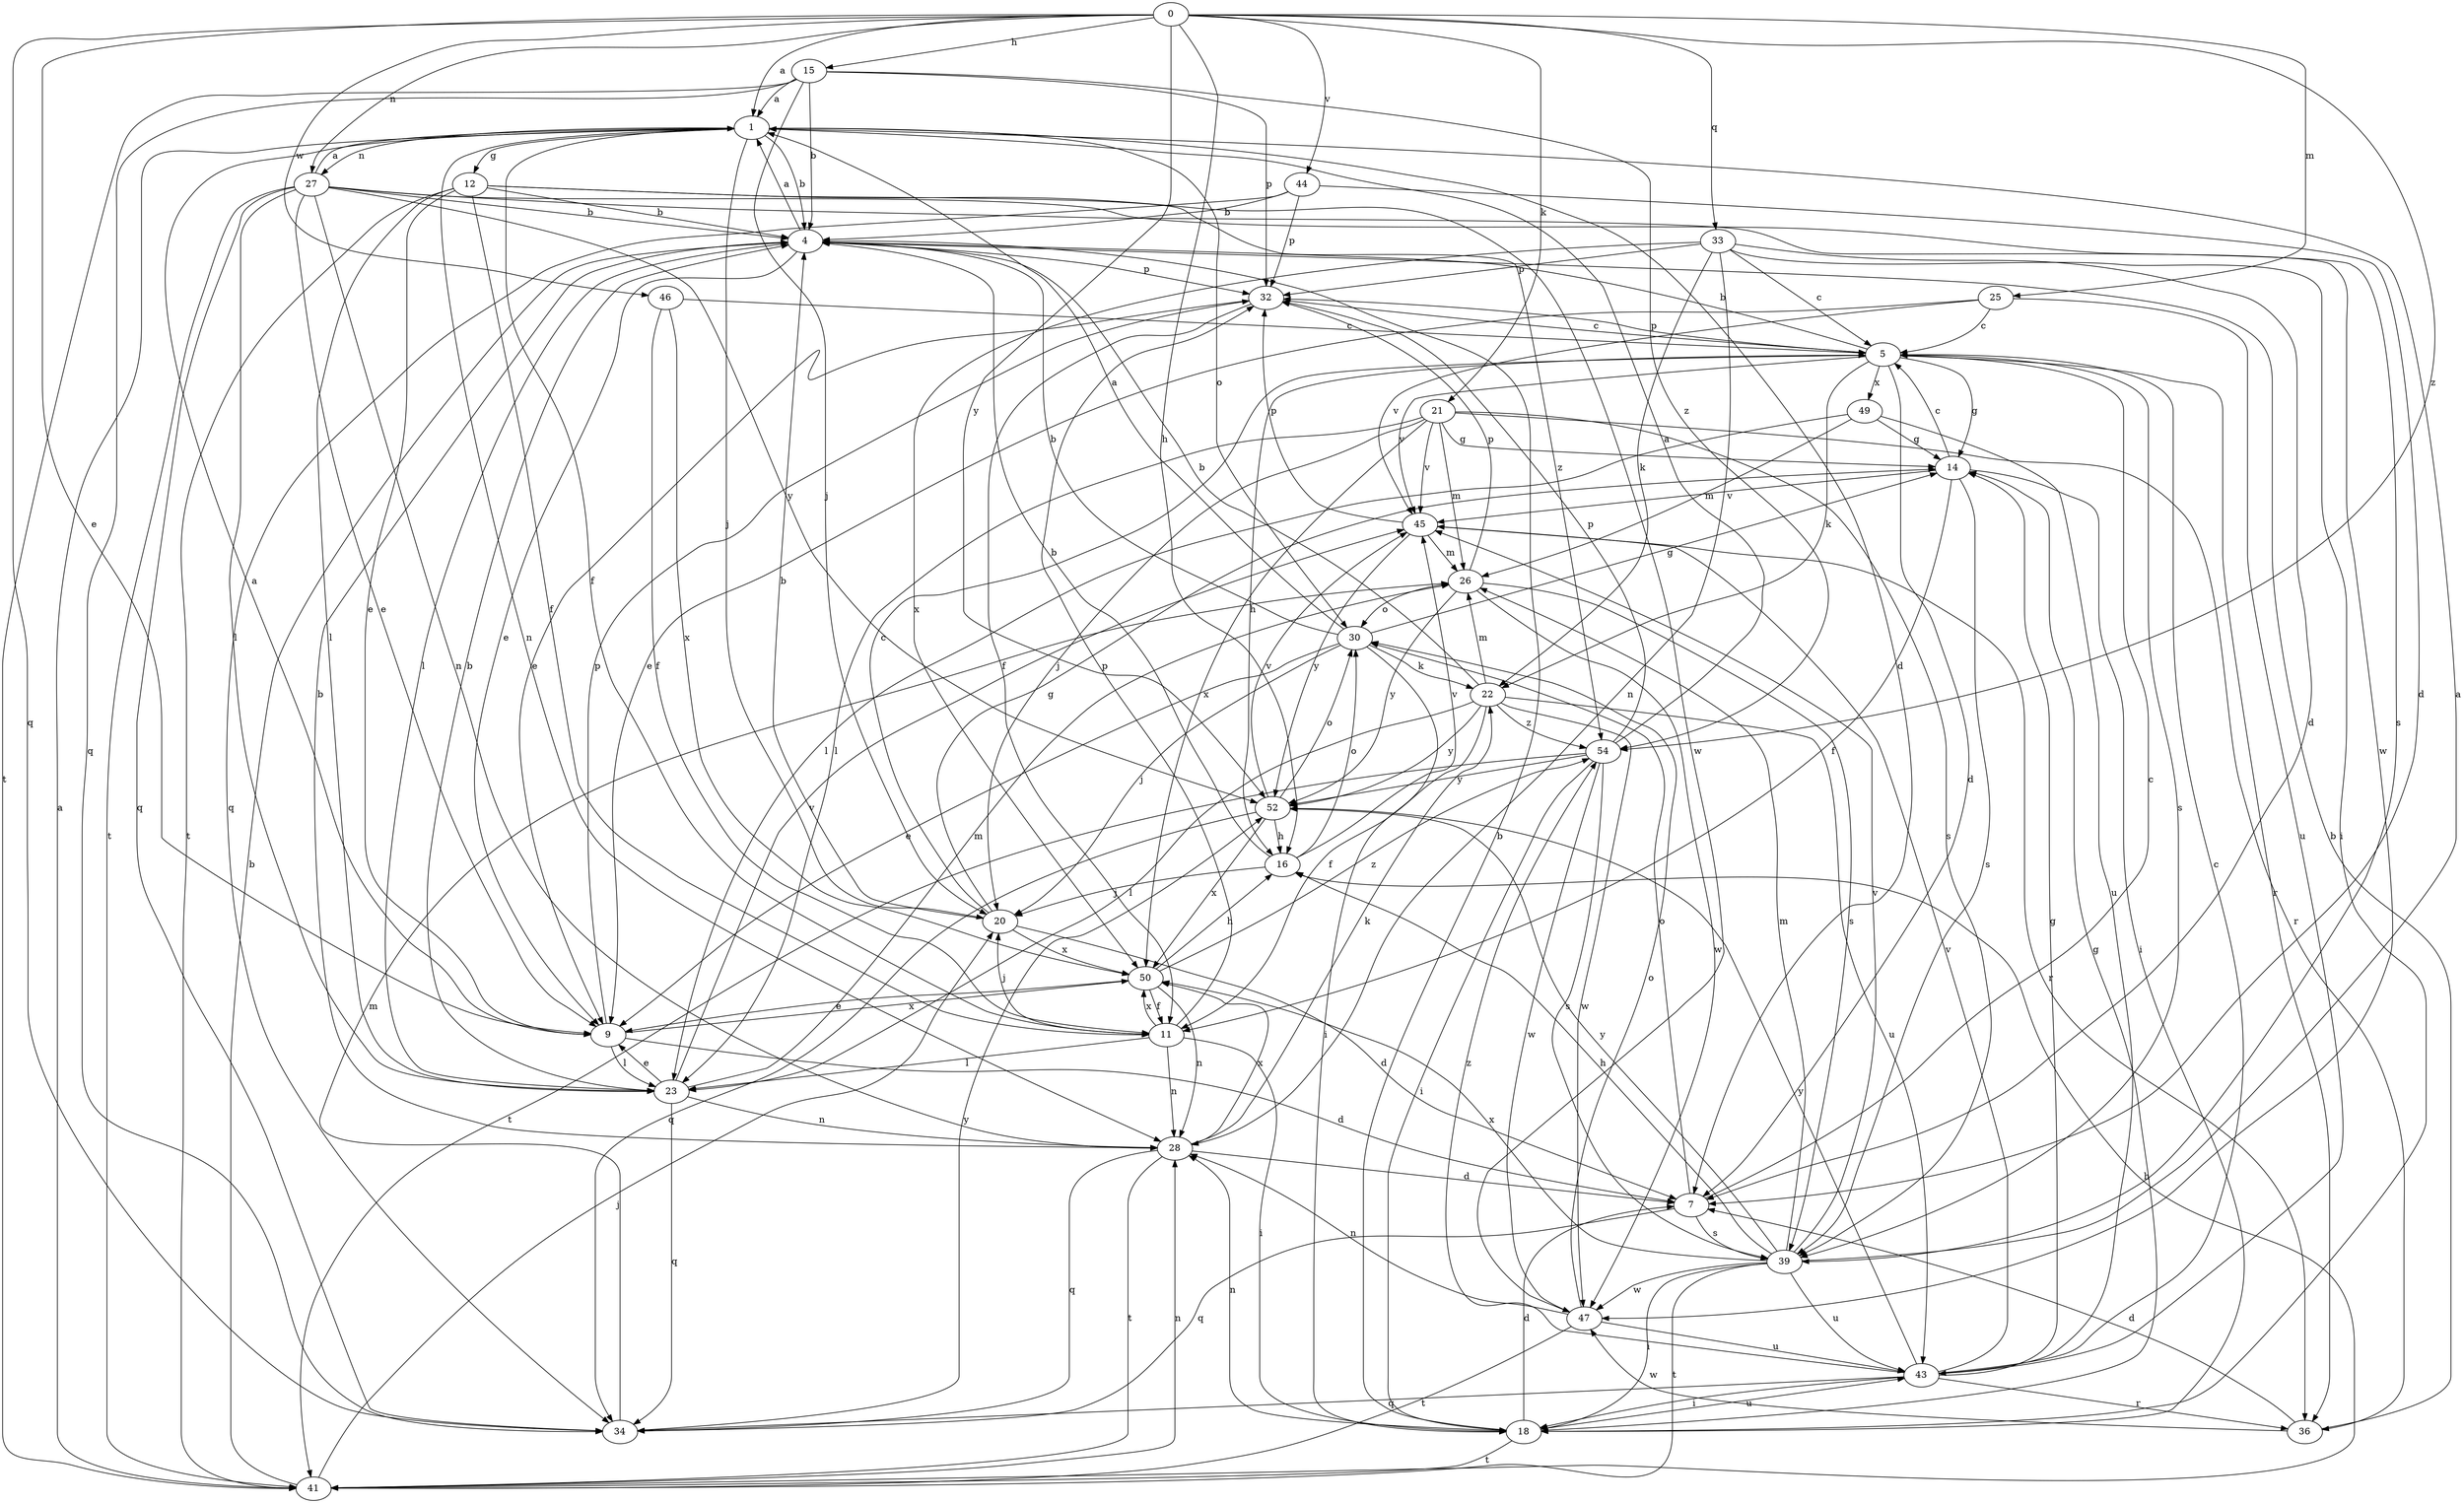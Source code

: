 strict digraph  {
0;
1;
4;
5;
7;
9;
11;
12;
14;
15;
16;
18;
20;
21;
22;
23;
25;
26;
27;
28;
30;
32;
33;
34;
36;
39;
41;
43;
44;
45;
46;
47;
49;
50;
52;
54;
0 -> 1  [label=a];
0 -> 9  [label=e];
0 -> 15  [label=h];
0 -> 16  [label=h];
0 -> 21  [label=k];
0 -> 25  [label=m];
0 -> 27  [label=n];
0 -> 33  [label=q];
0 -> 34  [label=q];
0 -> 44  [label=v];
0 -> 46  [label=w];
0 -> 52  [label=y];
0 -> 54  [label=z];
1 -> 4  [label=b];
1 -> 7  [label=d];
1 -> 11  [label=f];
1 -> 12  [label=g];
1 -> 20  [label=j];
1 -> 27  [label=n];
1 -> 28  [label=n];
1 -> 30  [label=o];
4 -> 1  [label=a];
4 -> 9  [label=e];
4 -> 23  [label=l];
4 -> 32  [label=p];
5 -> 4  [label=b];
5 -> 7  [label=d];
5 -> 14  [label=g];
5 -> 16  [label=h];
5 -> 22  [label=k];
5 -> 32  [label=p];
5 -> 36  [label=r];
5 -> 39  [label=s];
5 -> 45  [label=v];
5 -> 49  [label=x];
7 -> 5  [label=c];
7 -> 30  [label=o];
7 -> 34  [label=q];
7 -> 39  [label=s];
9 -> 1  [label=a];
9 -> 7  [label=d];
9 -> 23  [label=l];
9 -> 32  [label=p];
9 -> 50  [label=x];
11 -> 18  [label=i];
11 -> 20  [label=j];
11 -> 23  [label=l];
11 -> 28  [label=n];
11 -> 32  [label=p];
11 -> 50  [label=x];
12 -> 4  [label=b];
12 -> 9  [label=e];
12 -> 11  [label=f];
12 -> 23  [label=l];
12 -> 41  [label=t];
12 -> 47  [label=w];
12 -> 54  [label=z];
14 -> 5  [label=c];
14 -> 11  [label=f];
14 -> 18  [label=i];
14 -> 39  [label=s];
14 -> 45  [label=v];
15 -> 1  [label=a];
15 -> 4  [label=b];
15 -> 20  [label=j];
15 -> 32  [label=p];
15 -> 34  [label=q];
15 -> 41  [label=t];
15 -> 54  [label=z];
16 -> 4  [label=b];
16 -> 20  [label=j];
16 -> 30  [label=o];
16 -> 45  [label=v];
18 -> 4  [label=b];
18 -> 7  [label=d];
18 -> 14  [label=g];
18 -> 28  [label=n];
18 -> 41  [label=t];
18 -> 43  [label=u];
20 -> 4  [label=b];
20 -> 5  [label=c];
20 -> 7  [label=d];
20 -> 14  [label=g];
20 -> 50  [label=x];
21 -> 14  [label=g];
21 -> 20  [label=j];
21 -> 23  [label=l];
21 -> 26  [label=m];
21 -> 36  [label=r];
21 -> 39  [label=s];
21 -> 45  [label=v];
21 -> 50  [label=x];
22 -> 4  [label=b];
22 -> 11  [label=f];
22 -> 23  [label=l];
22 -> 26  [label=m];
22 -> 43  [label=u];
22 -> 47  [label=w];
22 -> 52  [label=y];
22 -> 54  [label=z];
23 -> 4  [label=b];
23 -> 9  [label=e];
23 -> 26  [label=m];
23 -> 28  [label=n];
23 -> 34  [label=q];
23 -> 45  [label=v];
25 -> 5  [label=c];
25 -> 9  [label=e];
25 -> 43  [label=u];
25 -> 45  [label=v];
26 -> 30  [label=o];
26 -> 32  [label=p];
26 -> 39  [label=s];
26 -> 47  [label=w];
26 -> 52  [label=y];
27 -> 1  [label=a];
27 -> 4  [label=b];
27 -> 9  [label=e];
27 -> 23  [label=l];
27 -> 28  [label=n];
27 -> 34  [label=q];
27 -> 39  [label=s];
27 -> 41  [label=t];
27 -> 47  [label=w];
27 -> 52  [label=y];
28 -> 4  [label=b];
28 -> 7  [label=d];
28 -> 22  [label=k];
28 -> 34  [label=q];
28 -> 41  [label=t];
28 -> 50  [label=x];
30 -> 1  [label=a];
30 -> 4  [label=b];
30 -> 9  [label=e];
30 -> 14  [label=g];
30 -> 18  [label=i];
30 -> 20  [label=j];
30 -> 22  [label=k];
32 -> 5  [label=c];
32 -> 9  [label=e];
32 -> 11  [label=f];
33 -> 5  [label=c];
33 -> 7  [label=d];
33 -> 18  [label=i];
33 -> 22  [label=k];
33 -> 28  [label=n];
33 -> 32  [label=p];
33 -> 50  [label=x];
34 -> 26  [label=m];
34 -> 52  [label=y];
36 -> 4  [label=b];
36 -> 7  [label=d];
36 -> 47  [label=w];
39 -> 1  [label=a];
39 -> 16  [label=h];
39 -> 18  [label=i];
39 -> 26  [label=m];
39 -> 41  [label=t];
39 -> 43  [label=u];
39 -> 45  [label=v];
39 -> 47  [label=w];
39 -> 50  [label=x];
39 -> 52  [label=y];
41 -> 1  [label=a];
41 -> 4  [label=b];
41 -> 16  [label=h];
41 -> 20  [label=j];
41 -> 28  [label=n];
43 -> 5  [label=c];
43 -> 14  [label=g];
43 -> 18  [label=i];
43 -> 34  [label=q];
43 -> 36  [label=r];
43 -> 45  [label=v];
43 -> 52  [label=y];
43 -> 54  [label=z];
44 -> 4  [label=b];
44 -> 7  [label=d];
44 -> 32  [label=p];
44 -> 34  [label=q];
45 -> 26  [label=m];
45 -> 32  [label=p];
45 -> 36  [label=r];
45 -> 52  [label=y];
46 -> 5  [label=c];
46 -> 11  [label=f];
46 -> 50  [label=x];
47 -> 28  [label=n];
47 -> 30  [label=o];
47 -> 41  [label=t];
47 -> 43  [label=u];
49 -> 14  [label=g];
49 -> 23  [label=l];
49 -> 26  [label=m];
49 -> 43  [label=u];
50 -> 9  [label=e];
50 -> 11  [label=f];
50 -> 16  [label=h];
50 -> 28  [label=n];
50 -> 54  [label=z];
52 -> 16  [label=h];
52 -> 30  [label=o];
52 -> 34  [label=q];
52 -> 45  [label=v];
52 -> 50  [label=x];
54 -> 1  [label=a];
54 -> 18  [label=i];
54 -> 32  [label=p];
54 -> 39  [label=s];
54 -> 41  [label=t];
54 -> 47  [label=w];
54 -> 52  [label=y];
}
